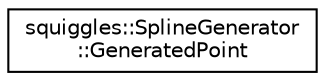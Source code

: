 digraph "Graphical Class Hierarchy"
{
 // LATEX_PDF_SIZE
  edge [fontname="Helvetica",fontsize="10",labelfontname="Helvetica",labelfontsize="10"];
  node [fontname="Helvetica",fontsize="10",shape=record];
  rankdir="LR";
  Node0 [label="squiggles::SplineGenerator\l::GeneratedPoint",height=0.2,width=0.4,color="black", fillcolor="white", style="filled",URL="$structsquiggles_1_1SplineGenerator_1_1GeneratedPoint.html",tooltip=" "];
}
